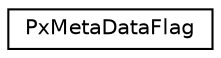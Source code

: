 digraph "Graphical Class Hierarchy"
{
  edge [fontname="Helvetica",fontsize="10",labelfontname="Helvetica",labelfontsize="10"];
  node [fontname="Helvetica",fontsize="10",shape=record];
  rankdir="LR";
  Node0 [label="PxMetaDataFlag",height=0.2,width=0.4,color="black", fillcolor="white", style="filled",URL="$structPxMetaDataFlag.html",tooltip="Flags used to configure binary meta data entries, typically set through PX_DEF_BIN_METADATA defines..."];
}
